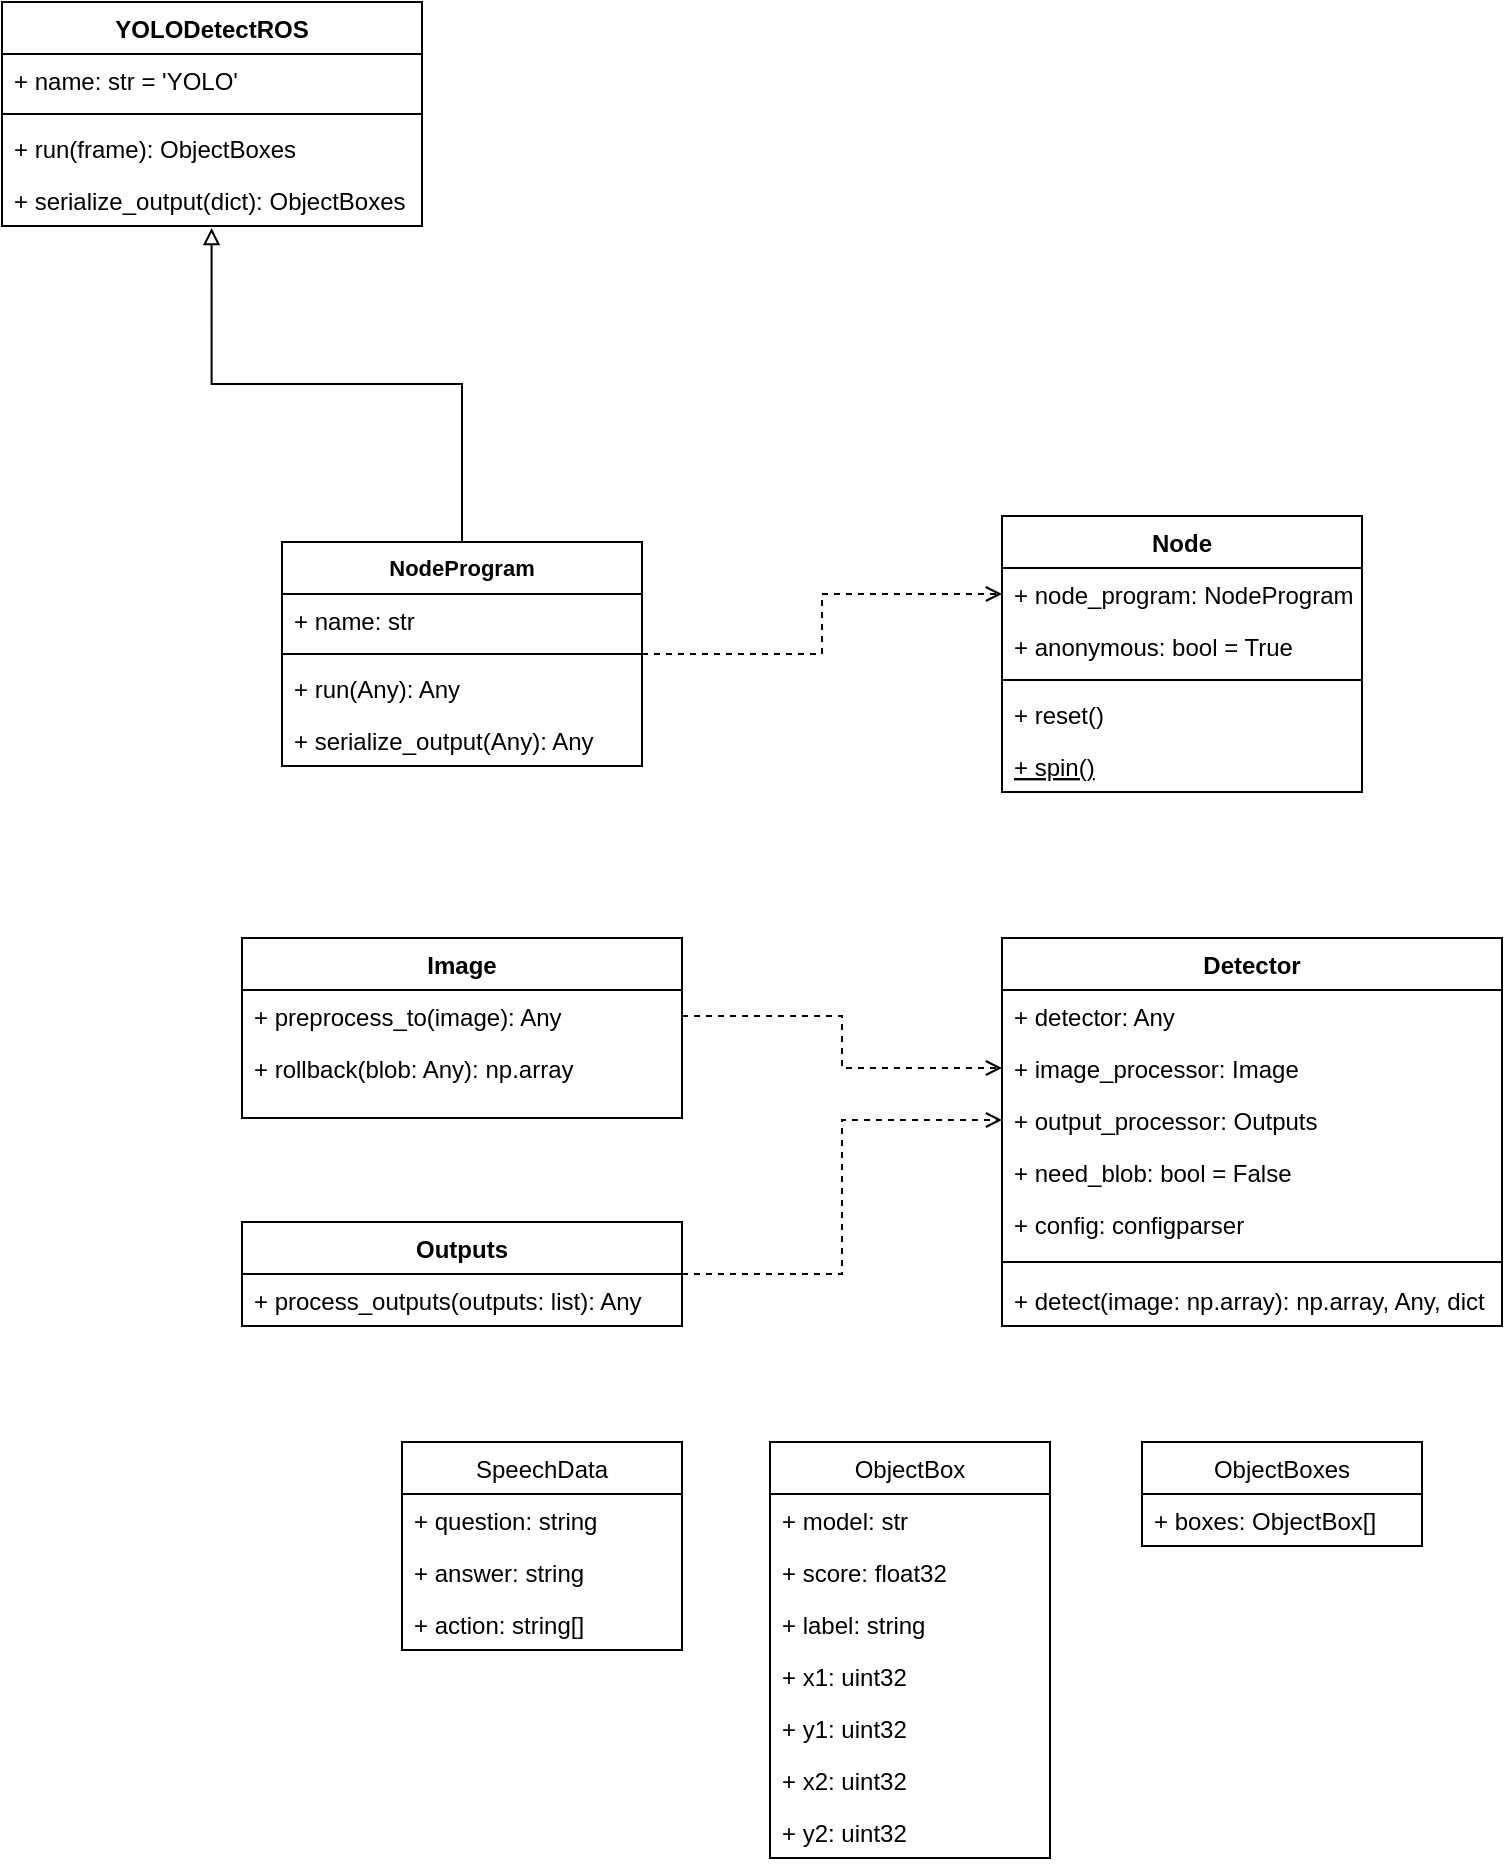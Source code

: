 <mxfile version="13.3.5" type="github">
  <diagram id="C5RBs43oDa-KdzZeNtuy" name="Page-1">
    <mxGraphModel dx="2276" dy="1948" grid="1" gridSize="10" guides="1" tooltips="1" connect="1" arrows="1" fold="1" page="1" pageScale="1" pageWidth="827" pageHeight="1169" math="0" shadow="0">
      <root>
        <mxCell id="WIyWlLk6GJQsqaUBKTNV-0" />
        <mxCell id="WIyWlLk6GJQsqaUBKTNV-1" parent="WIyWlLk6GJQsqaUBKTNV-0" />
        <mxCell id="32qAvb1LYvPluPppp0cW-58" style="edgeStyle=orthogonalEdgeStyle;rounded=0;orthogonalLoop=1;jettySize=auto;html=1;entryX=0;entryY=0.5;entryDx=0;entryDy=0;fontSize=11;dashed=1;endArrow=open;endFill=0;" parent="WIyWlLk6GJQsqaUBKTNV-1" source="32qAvb1LYvPluPppp0cW-52" target="32qAvb1LYvPluPppp0cW-38" edge="1">
          <mxGeometry relative="1" as="geometry" />
        </mxCell>
        <mxCell id="32qAvb1LYvPluPppp0cW-23" value="Detector" style="swimlane;fontStyle=1;align=center;verticalAlign=top;childLayout=stackLayout;horizontal=1;startSize=26;horizontalStack=0;resizeParent=1;resizeParentMax=0;resizeLast=0;collapsible=1;marginBottom=0;" parent="WIyWlLk6GJQsqaUBKTNV-1" vertex="1">
          <mxGeometry x="460" y="348" width="250" height="194" as="geometry" />
        </mxCell>
        <mxCell id="32qAvb1LYvPluPppp0cW-24" value="+ detector: Any" style="text;strokeColor=none;fillColor=none;align=left;verticalAlign=top;spacingLeft=4;spacingRight=4;overflow=hidden;rotatable=0;points=[[0,0.5],[1,0.5]];portConstraint=eastwest;" parent="32qAvb1LYvPluPppp0cW-23" vertex="1">
          <mxGeometry y="26" width="250" height="26" as="geometry" />
        </mxCell>
        <mxCell id="32qAvb1LYvPluPppp0cW-27" value="+ image_processor: Image" style="text;strokeColor=none;fillColor=none;align=left;verticalAlign=top;spacingLeft=4;spacingRight=4;overflow=hidden;rotatable=0;points=[[0,0.5],[1,0.5]];portConstraint=eastwest;" parent="32qAvb1LYvPluPppp0cW-23" vertex="1">
          <mxGeometry y="52" width="250" height="26" as="geometry" />
        </mxCell>
        <mxCell id="32qAvb1LYvPluPppp0cW-32" value="+ output_processor: Outputs" style="text;strokeColor=none;fillColor=none;align=left;verticalAlign=top;spacingLeft=4;spacingRight=4;overflow=hidden;rotatable=0;points=[[0,0.5],[1,0.5]];portConstraint=eastwest;fontSize=12;" parent="32qAvb1LYvPluPppp0cW-23" vertex="1">
          <mxGeometry y="78" width="250" height="26" as="geometry" />
        </mxCell>
        <mxCell id="32qAvb1LYvPluPppp0cW-29" value="+ need_blob: bool = False" style="text;strokeColor=none;fillColor=none;align=left;verticalAlign=top;spacingLeft=4;spacingRight=4;overflow=hidden;rotatable=0;points=[[0,0.5],[1,0.5]];portConstraint=eastwest;" parent="32qAvb1LYvPluPppp0cW-23" vertex="1">
          <mxGeometry y="104" width="250" height="26" as="geometry" />
        </mxCell>
        <mxCell id="32qAvb1LYvPluPppp0cW-51" value="+ config: configparser" style="text;strokeColor=none;fillColor=none;align=left;verticalAlign=top;spacingLeft=4;spacingRight=4;overflow=hidden;rotatable=0;points=[[0,0.5],[1,0.5]];portConstraint=eastwest;fontSize=12;" parent="32qAvb1LYvPluPppp0cW-23" vertex="1">
          <mxGeometry y="130" width="250" height="26" as="geometry" />
        </mxCell>
        <mxCell id="32qAvb1LYvPluPppp0cW-25" value="" style="line;strokeWidth=1;fillColor=none;align=left;verticalAlign=middle;spacingTop=-1;spacingLeft=3;spacingRight=3;rotatable=0;labelPosition=right;points=[];portConstraint=eastwest;" parent="32qAvb1LYvPluPppp0cW-23" vertex="1">
          <mxGeometry y="156" width="250" height="12" as="geometry" />
        </mxCell>
        <mxCell id="32qAvb1LYvPluPppp0cW-30" value="+ detect(image: np.array): np.array, Any, dict" style="text;strokeColor=none;fillColor=none;align=left;verticalAlign=top;spacingLeft=4;spacingRight=4;overflow=hidden;rotatable=0;points=[[0,0.5],[1,0.5]];portConstraint=eastwest;" parent="32qAvb1LYvPluPppp0cW-23" vertex="1">
          <mxGeometry y="168" width="250" height="26" as="geometry" />
        </mxCell>
        <mxCell id="zkfFHV4jXpPFQw0GAbJ--6" value="Image" style="swimlane;fontStyle=1;align=center;verticalAlign=top;childLayout=stackLayout;horizontal=1;startSize=26;horizontalStack=0;resizeParent=1;resizeLast=0;collapsible=1;marginBottom=0;rounded=0;shadow=0;strokeWidth=1;" parent="WIyWlLk6GJQsqaUBKTNV-1" vertex="1">
          <mxGeometry x="80" y="348" width="220" height="90" as="geometry">
            <mxRectangle x="130" y="380" width="160" height="26" as="alternateBounds" />
          </mxGeometry>
        </mxCell>
        <mxCell id="zkfFHV4jXpPFQw0GAbJ--10" value="+ preprocess_to(image): Any" style="text;align=left;verticalAlign=top;spacingLeft=4;spacingRight=4;overflow=hidden;rotatable=0;points=[[0,0.5],[1,0.5]];portConstraint=eastwest;fontStyle=0" parent="zkfFHV4jXpPFQw0GAbJ--6" vertex="1">
          <mxGeometry y="26" width="220" height="26" as="geometry" />
        </mxCell>
        <mxCell id="zkfFHV4jXpPFQw0GAbJ--11" value="+ rollback(blob: Any): np.array" style="text;align=left;verticalAlign=top;spacingLeft=4;spacingRight=4;overflow=hidden;rotatable=0;points=[[0,0.5],[1,0.5]];portConstraint=eastwest;" parent="zkfFHV4jXpPFQw0GAbJ--6" vertex="1">
          <mxGeometry y="52" width="220" height="26" as="geometry" />
        </mxCell>
        <mxCell id="32qAvb1LYvPluPppp0cW-60" style="edgeStyle=orthogonalEdgeStyle;rounded=0;orthogonalLoop=1;jettySize=auto;html=1;entryX=0;entryY=0.5;entryDx=0;entryDy=0;dashed=1;endArrow=open;endFill=0;fontSize=11;" parent="WIyWlLk6GJQsqaUBKTNV-1" source="32qAvb1LYvPluPppp0cW-44" target="32qAvb1LYvPluPppp0cW-32" edge="1">
          <mxGeometry relative="1" as="geometry">
            <Array as="points">
              <mxPoint x="380" y="516" />
              <mxPoint x="380" y="439" />
            </Array>
          </mxGeometry>
        </mxCell>
        <mxCell id="32qAvb1LYvPluPppp0cW-44" value="Outputs" style="swimlane;fontStyle=1;align=center;verticalAlign=top;childLayout=stackLayout;horizontal=1;startSize=26;horizontalStack=0;resizeParent=1;resizeParentMax=0;resizeLast=0;collapsible=1;marginBottom=0;fontSize=12;" parent="WIyWlLk6GJQsqaUBKTNV-1" vertex="1">
          <mxGeometry x="80" y="490" width="220" height="52" as="geometry" />
        </mxCell>
        <mxCell id="32qAvb1LYvPluPppp0cW-47" value="+ process_outputs(outputs: list): Any" style="text;strokeColor=none;fillColor=none;align=left;verticalAlign=top;spacingLeft=4;spacingRight=4;overflow=hidden;rotatable=0;points=[[0,0.5],[1,0.5]];portConstraint=eastwest;" parent="32qAvb1LYvPluPppp0cW-44" vertex="1">
          <mxGeometry y="26" width="220" height="26" as="geometry" />
        </mxCell>
        <mxCell id="32qAvb1LYvPluPppp0cW-59" style="edgeStyle=orthogonalEdgeStyle;rounded=0;orthogonalLoop=1;jettySize=auto;html=1;entryX=0;entryY=0.5;entryDx=0;entryDy=0;dashed=1;endArrow=open;endFill=0;fontSize=11;" parent="WIyWlLk6GJQsqaUBKTNV-1" source="zkfFHV4jXpPFQw0GAbJ--10" target="32qAvb1LYvPluPppp0cW-27" edge="1">
          <mxGeometry relative="1" as="geometry" />
        </mxCell>
        <mxCell id="ekm6wVwb_GDy8treKmgZ-7" style="edgeStyle=orthogonalEdgeStyle;rounded=0;orthogonalLoop=1;jettySize=auto;html=1;entryX=0.499;entryY=1.038;entryDx=0;entryDy=0;entryPerimeter=0;endArrow=block;endFill=0;" edge="1" parent="WIyWlLk6GJQsqaUBKTNV-1" source="32qAvb1LYvPluPppp0cW-52" target="ekm6wVwb_GDy8treKmgZ-3">
          <mxGeometry relative="1" as="geometry" />
        </mxCell>
        <mxCell id="32qAvb1LYvPluPppp0cW-52" value="NodeProgram" style="swimlane;fontStyle=1;align=center;verticalAlign=top;childLayout=stackLayout;horizontal=1;startSize=26;horizontalStack=0;resizeParent=1;resizeParentMax=0;resizeLast=0;collapsible=1;marginBottom=0;fontSize=11;" parent="WIyWlLk6GJQsqaUBKTNV-1" vertex="1">
          <mxGeometry x="100" y="150" width="180" height="112" as="geometry" />
        </mxCell>
        <mxCell id="32qAvb1LYvPluPppp0cW-53" value="+ name: str" style="text;strokeColor=none;fillColor=none;align=left;verticalAlign=top;spacingLeft=4;spacingRight=4;overflow=hidden;rotatable=0;points=[[0,0.5],[1,0.5]];portConstraint=eastwest;" parent="32qAvb1LYvPluPppp0cW-52" vertex="1">
          <mxGeometry y="26" width="180" height="26" as="geometry" />
        </mxCell>
        <mxCell id="32qAvb1LYvPluPppp0cW-54" value="" style="line;strokeWidth=1;fillColor=none;align=left;verticalAlign=middle;spacingTop=-1;spacingLeft=3;spacingRight=3;rotatable=0;labelPosition=right;points=[];portConstraint=eastwest;" parent="32qAvb1LYvPluPppp0cW-52" vertex="1">
          <mxGeometry y="52" width="180" height="8" as="geometry" />
        </mxCell>
        <mxCell id="ekm6wVwb_GDy8treKmgZ-5" value="+ run(Any): Any" style="text;strokeColor=none;fillColor=none;align=left;verticalAlign=top;spacingLeft=4;spacingRight=4;overflow=hidden;rotatable=0;points=[[0,0.5],[1,0.5]];portConstraint=eastwest;" vertex="1" parent="32qAvb1LYvPluPppp0cW-52">
          <mxGeometry y="60" width="180" height="26" as="geometry" />
        </mxCell>
        <mxCell id="32qAvb1LYvPluPppp0cW-55" value="+ serialize_output(Any): Any" style="text;strokeColor=none;fillColor=none;align=left;verticalAlign=top;spacingLeft=4;spacingRight=4;overflow=hidden;rotatable=0;points=[[0,0.5],[1,0.5]];portConstraint=eastwest;" parent="32qAvb1LYvPluPppp0cW-52" vertex="1">
          <mxGeometry y="86" width="180" height="26" as="geometry" />
        </mxCell>
        <mxCell id="32qAvb1LYvPluPppp0cW-73" value="ObjectBox" style="swimlane;fontStyle=0;childLayout=stackLayout;horizontal=1;startSize=26;fillColor=none;horizontalStack=0;resizeParent=1;resizeParentMax=0;resizeLast=0;collapsible=1;marginBottom=0;fontSize=12;" parent="WIyWlLk6GJQsqaUBKTNV-1" vertex="1">
          <mxGeometry x="344" y="600" width="140" height="208" as="geometry" />
        </mxCell>
        <mxCell id="NXYmJ8Ug5MZQkUU2CYPQ-1" value="+ model: str" style="text;strokeColor=none;fillColor=none;align=left;verticalAlign=top;spacingLeft=4;spacingRight=4;overflow=hidden;rotatable=0;points=[[0,0.5],[1,0.5]];portConstraint=eastwest;" parent="32qAvb1LYvPluPppp0cW-73" vertex="1">
          <mxGeometry y="26" width="140" height="26" as="geometry" />
        </mxCell>
        <mxCell id="32qAvb1LYvPluPppp0cW-74" value="+ score: float32" style="text;strokeColor=none;fillColor=none;align=left;verticalAlign=top;spacingLeft=4;spacingRight=4;overflow=hidden;rotatable=0;points=[[0,0.5],[1,0.5]];portConstraint=eastwest;" parent="32qAvb1LYvPluPppp0cW-73" vertex="1">
          <mxGeometry y="52" width="140" height="26" as="geometry" />
        </mxCell>
        <mxCell id="32qAvb1LYvPluPppp0cW-75" value="+ label: string" style="text;strokeColor=none;fillColor=none;align=left;verticalAlign=top;spacingLeft=4;spacingRight=4;overflow=hidden;rotatable=0;points=[[0,0.5],[1,0.5]];portConstraint=eastwest;" parent="32qAvb1LYvPluPppp0cW-73" vertex="1">
          <mxGeometry y="78" width="140" height="26" as="geometry" />
        </mxCell>
        <mxCell id="32qAvb1LYvPluPppp0cW-76" value="+ x1: uint32" style="text;strokeColor=none;fillColor=none;align=left;verticalAlign=top;spacingLeft=4;spacingRight=4;overflow=hidden;rotatable=0;points=[[0,0.5],[1,0.5]];portConstraint=eastwest;" parent="32qAvb1LYvPluPppp0cW-73" vertex="1">
          <mxGeometry y="104" width="140" height="26" as="geometry" />
        </mxCell>
        <mxCell id="32qAvb1LYvPluPppp0cW-79" value="+ y1: uint32" style="text;strokeColor=none;fillColor=none;align=left;verticalAlign=top;spacingLeft=4;spacingRight=4;overflow=hidden;rotatable=0;points=[[0,0.5],[1,0.5]];portConstraint=eastwest;fontSize=12;" parent="32qAvb1LYvPluPppp0cW-73" vertex="1">
          <mxGeometry y="130" width="140" height="26" as="geometry" />
        </mxCell>
        <mxCell id="32qAvb1LYvPluPppp0cW-78" value="+ x2: uint32" style="text;strokeColor=none;fillColor=none;align=left;verticalAlign=top;spacingLeft=4;spacingRight=4;overflow=hidden;rotatable=0;points=[[0,0.5],[1,0.5]];portConstraint=eastwest;fontSize=12;" parent="32qAvb1LYvPluPppp0cW-73" vertex="1">
          <mxGeometry y="156" width="140" height="26" as="geometry" />
        </mxCell>
        <mxCell id="32qAvb1LYvPluPppp0cW-77" value="+ y2: uint32" style="text;strokeColor=none;fillColor=none;align=left;verticalAlign=top;spacingLeft=4;spacingRight=4;overflow=hidden;rotatable=0;points=[[0,0.5],[1,0.5]];portConstraint=eastwest;fontSize=12;" parent="32qAvb1LYvPluPppp0cW-73" vertex="1">
          <mxGeometry y="182" width="140" height="26" as="geometry" />
        </mxCell>
        <mxCell id="32qAvb1LYvPluPppp0cW-69" value="SpeechData" style="swimlane;fontStyle=0;childLayout=stackLayout;horizontal=1;startSize=26;fillColor=none;horizontalStack=0;resizeParent=1;resizeParentMax=0;resizeLast=0;collapsible=1;marginBottom=0;fontSize=12;" parent="WIyWlLk6GJQsqaUBKTNV-1" vertex="1">
          <mxGeometry x="160" y="600" width="140" height="104" as="geometry" />
        </mxCell>
        <mxCell id="32qAvb1LYvPluPppp0cW-70" value="+ question: string" style="text;strokeColor=none;fillColor=none;align=left;verticalAlign=top;spacingLeft=4;spacingRight=4;overflow=hidden;rotatable=0;points=[[0,0.5],[1,0.5]];portConstraint=eastwest;fontSize=12;" parent="32qAvb1LYvPluPppp0cW-69" vertex="1">
          <mxGeometry y="26" width="140" height="26" as="geometry" />
        </mxCell>
        <mxCell id="32qAvb1LYvPluPppp0cW-71" value="+ answer: string" style="text;strokeColor=none;fillColor=none;align=left;verticalAlign=top;spacingLeft=4;spacingRight=4;overflow=hidden;rotatable=0;points=[[0,0.5],[1,0.5]];portConstraint=eastwest;" parent="32qAvb1LYvPluPppp0cW-69" vertex="1">
          <mxGeometry y="52" width="140" height="26" as="geometry" />
        </mxCell>
        <mxCell id="32qAvb1LYvPluPppp0cW-72" value="+ action: string[]" style="text;strokeColor=none;fillColor=none;align=left;verticalAlign=top;spacingLeft=4;spacingRight=4;overflow=hidden;rotatable=0;points=[[0,0.5],[1,0.5]];portConstraint=eastwest;" parent="32qAvb1LYvPluPppp0cW-69" vertex="1">
          <mxGeometry y="78" width="140" height="26" as="geometry" />
        </mxCell>
        <mxCell id="NXYmJ8Ug5MZQkUU2CYPQ-2" value="ObjectBoxes" style="swimlane;fontStyle=0;childLayout=stackLayout;horizontal=1;startSize=26;fillColor=none;horizontalStack=0;resizeParent=1;resizeParentMax=0;resizeLast=0;collapsible=1;marginBottom=0;" parent="WIyWlLk6GJQsqaUBKTNV-1" vertex="1">
          <mxGeometry x="530" y="600" width="140" height="52" as="geometry" />
        </mxCell>
        <mxCell id="NXYmJ8Ug5MZQkUU2CYPQ-3" value="+ boxes: ObjectBox[]" style="text;strokeColor=none;fillColor=none;align=left;verticalAlign=top;spacingLeft=4;spacingRight=4;overflow=hidden;rotatable=0;points=[[0,0.5],[1,0.5]];portConstraint=eastwest;" parent="NXYmJ8Ug5MZQkUU2CYPQ-2" vertex="1">
          <mxGeometry y="26" width="140" height="26" as="geometry" />
        </mxCell>
        <mxCell id="32qAvb1LYvPluPppp0cW-37" value="Node" style="swimlane;fontStyle=1;align=center;verticalAlign=top;childLayout=stackLayout;horizontal=1;startSize=26;horizontalStack=0;resizeParent=1;resizeParentMax=0;resizeLast=0;collapsible=1;marginBottom=0;fontSize=12;" parent="WIyWlLk6GJQsqaUBKTNV-1" vertex="1">
          <mxGeometry x="460" y="137" width="180" height="138" as="geometry" />
        </mxCell>
        <mxCell id="32qAvb1LYvPluPppp0cW-38" value="+ node_program: NodeProgram" style="text;strokeColor=none;fillColor=none;align=left;verticalAlign=top;spacingLeft=4;spacingRight=4;overflow=hidden;rotatable=0;points=[[0,0.5],[1,0.5]];portConstraint=eastwest;" parent="32qAvb1LYvPluPppp0cW-37" vertex="1">
          <mxGeometry y="26" width="180" height="26" as="geometry" />
        </mxCell>
        <mxCell id="32qAvb1LYvPluPppp0cW-41" value="+ anonymous: bool = True" style="text;strokeColor=none;fillColor=none;align=left;verticalAlign=top;spacingLeft=4;spacingRight=4;overflow=hidden;rotatable=0;points=[[0,0.5],[1,0.5]];portConstraint=eastwest;fontSize=12;" parent="32qAvb1LYvPluPppp0cW-37" vertex="1">
          <mxGeometry y="52" width="180" height="26" as="geometry" />
        </mxCell>
        <mxCell id="32qAvb1LYvPluPppp0cW-39" value="" style="line;strokeWidth=1;fillColor=none;align=left;verticalAlign=middle;spacingTop=-1;spacingLeft=3;spacingRight=3;rotatable=0;labelPosition=right;points=[];portConstraint=eastwest;" parent="32qAvb1LYvPluPppp0cW-37" vertex="1">
          <mxGeometry y="78" width="180" height="8" as="geometry" />
        </mxCell>
        <mxCell id="32qAvb1LYvPluPppp0cW-40" value="+ reset()" style="text;strokeColor=none;fillColor=none;align=left;verticalAlign=top;spacingLeft=4;spacingRight=4;overflow=hidden;rotatable=0;points=[[0,0.5],[1,0.5]];portConstraint=eastwest;fontStyle=0" parent="32qAvb1LYvPluPppp0cW-37" vertex="1">
          <mxGeometry y="86" width="180" height="26" as="geometry" />
        </mxCell>
        <mxCell id="32qAvb1LYvPluPppp0cW-42" value="+ spin()" style="text;strokeColor=none;fillColor=none;align=left;verticalAlign=top;spacingLeft=4;spacingRight=4;overflow=hidden;rotatable=0;points=[[0,0.5],[1,0.5]];portConstraint=eastwest;fontSize=12;fontStyle=4" parent="32qAvb1LYvPluPppp0cW-37" vertex="1">
          <mxGeometry y="112" width="180" height="26" as="geometry" />
        </mxCell>
        <mxCell id="ekm6wVwb_GDy8treKmgZ-0" value="YOLODetectROS" style="swimlane;fontStyle=1;align=center;verticalAlign=top;childLayout=stackLayout;horizontal=1;startSize=26;horizontalStack=0;resizeParent=1;resizeParentMax=0;resizeLast=0;collapsible=1;marginBottom=0;" vertex="1" parent="WIyWlLk6GJQsqaUBKTNV-1">
          <mxGeometry x="-40" y="-120" width="210" height="112" as="geometry" />
        </mxCell>
        <mxCell id="ekm6wVwb_GDy8treKmgZ-1" value="+ name: str = &#39;YOLO&#39;" style="text;strokeColor=none;fillColor=none;align=left;verticalAlign=top;spacingLeft=4;spacingRight=4;overflow=hidden;rotatable=0;points=[[0,0.5],[1,0.5]];portConstraint=eastwest;" vertex="1" parent="ekm6wVwb_GDy8treKmgZ-0">
          <mxGeometry y="26" width="210" height="26" as="geometry" />
        </mxCell>
        <mxCell id="ekm6wVwb_GDy8treKmgZ-2" value="" style="line;strokeWidth=1;fillColor=none;align=left;verticalAlign=middle;spacingTop=-1;spacingLeft=3;spacingRight=3;rotatable=0;labelPosition=right;points=[];portConstraint=eastwest;" vertex="1" parent="ekm6wVwb_GDy8treKmgZ-0">
          <mxGeometry y="52" width="210" height="8" as="geometry" />
        </mxCell>
        <mxCell id="ekm6wVwb_GDy8treKmgZ-4" value="+ run(frame): ObjectBoxes" style="text;strokeColor=none;fillColor=none;align=left;verticalAlign=top;spacingLeft=4;spacingRight=4;overflow=hidden;rotatable=0;points=[[0,0.5],[1,0.5]];portConstraint=eastwest;" vertex="1" parent="ekm6wVwb_GDy8treKmgZ-0">
          <mxGeometry y="60" width="210" height="26" as="geometry" />
        </mxCell>
        <mxCell id="ekm6wVwb_GDy8treKmgZ-3" value="+ serialize_output(dict): ObjectBoxes" style="text;strokeColor=none;fillColor=none;align=left;verticalAlign=top;spacingLeft=4;spacingRight=4;overflow=hidden;rotatable=0;points=[[0,0.5],[1,0.5]];portConstraint=eastwest;" vertex="1" parent="ekm6wVwb_GDy8treKmgZ-0">
          <mxGeometry y="86" width="210" height="26" as="geometry" />
        </mxCell>
      </root>
    </mxGraphModel>
  </diagram>
</mxfile>
